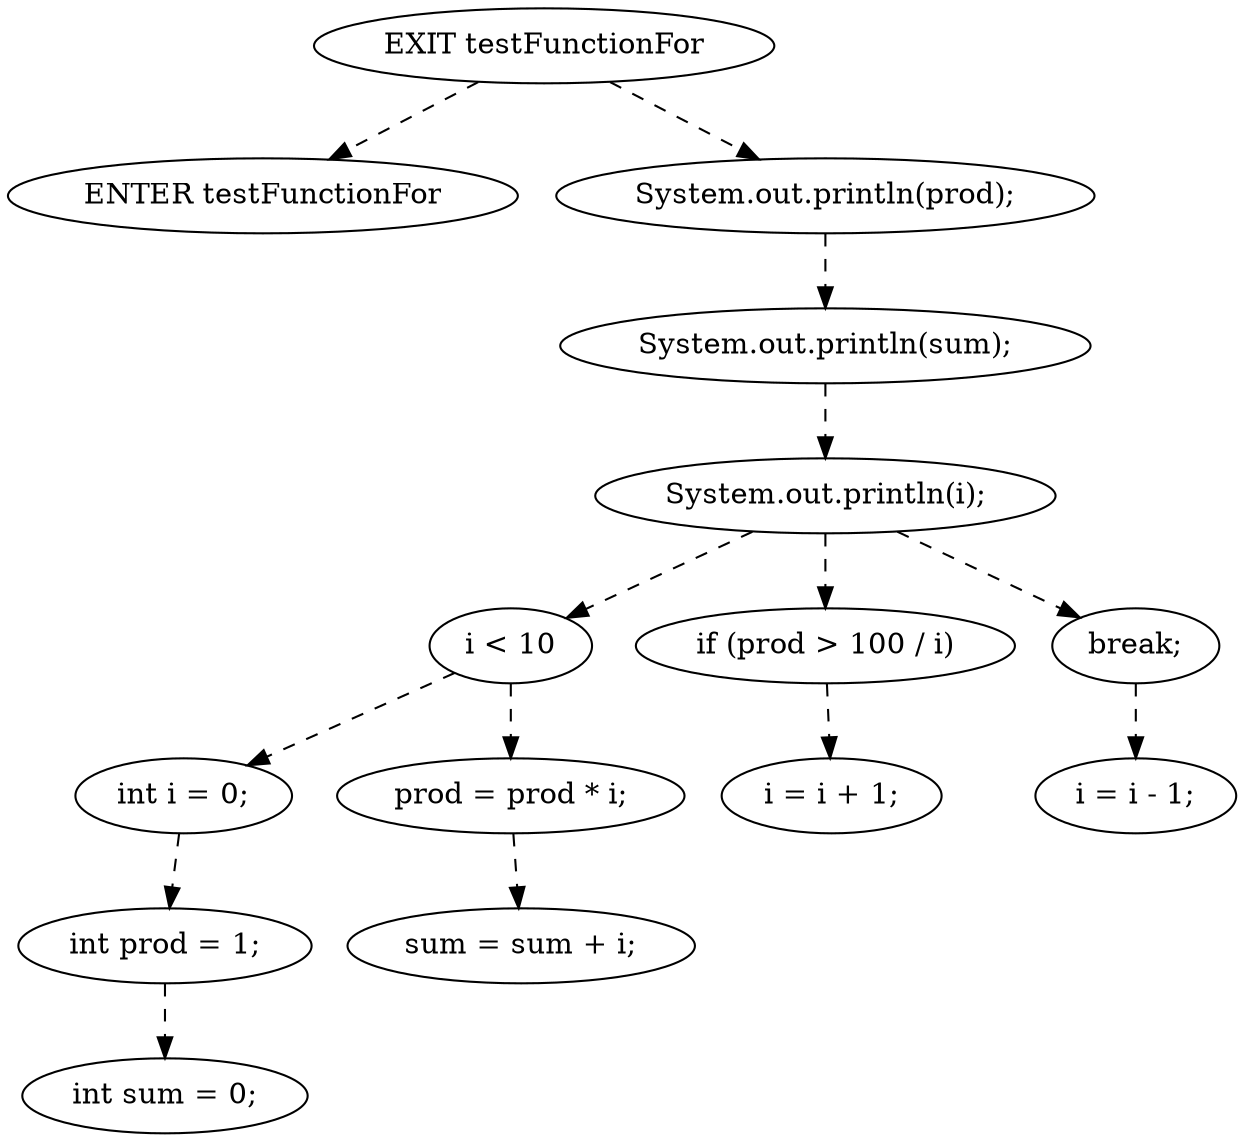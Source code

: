 strict digraph G {
  0 [ label="ENTER testFunctionFor" ];
  1 [ label="EXIT testFunctionFor" ];
  2 [ label="int sum = 0;" ];
  3 [ label="int prod = 1;" ];
  4 [ label="int i = 0;" ];
  5 [ label="i < 10" ];
  6 [ label="i = i + 1;" ];
  7 [ label="if (prod > 100 / i)" ];
  8 [ label="i = i - 1;" ];
  9 [ label="break;" ];
  10 [ label="sum = sum + i;" ];
  11 [ label="prod = prod * i;" ];
  12 [ label="System.out.println(i);" ];
  13 [ label="System.out.println(sum);" ];
  14 [ label="System.out.println(prod);" ];
  5 -> 4 [ style="dashed" ];
  5 -> 11 [ style="dashed" ];
  12 -> 9 [ style="dashed" ];
  9 -> 8 [ style="dashed" ];
  14 -> 13 [ style="dashed" ];
  12 -> 7 [ style="dashed" ];
  7 -> 6 [ style="dashed" ];
  11 -> 10 [ style="dashed" ];
  12 -> 5 [ style="dashed" ];
  3 -> 2 [ style="dashed" ];
  1 -> 0 [ style="dashed" ];
  13 -> 12 [ style="dashed" ];
  1 -> 14 [ style="dashed" ];
  4 -> 3 [ style="dashed" ];
}
